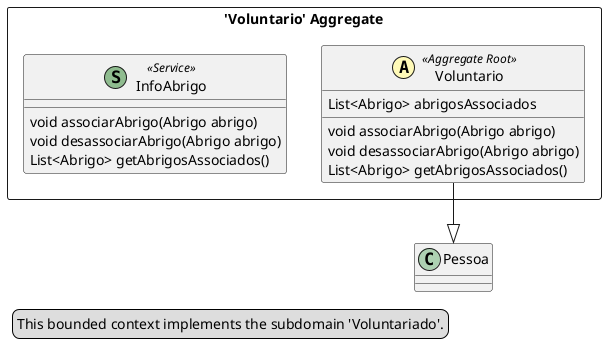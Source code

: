 @startuml

skinparam componentStyle uml2

package "'Voluntario' Aggregate" <<Rectangle>> {
	class Voluntario <<(A,#fffab8) Aggregate Root>> {
		List<Abrigo> abrigosAssociados
		void associarAbrigo(Abrigo abrigo)
		void desassociarAbrigo(Abrigo abrigo)
		List<Abrigo> getAbrigosAssociados()
	}
	class InfoAbrigo <<(S,DarkSeaGreen) Service>> {
		void associarAbrigo(Abrigo abrigo)
		void desassociarAbrigo(Abrigo abrigo)
		List<Abrigo> getAbrigosAssociados()
	}
}
Voluntario --|> Pessoa
legend left
  This bounded context implements the subdomain 'Voluntariado'.
end legend


@enduml
